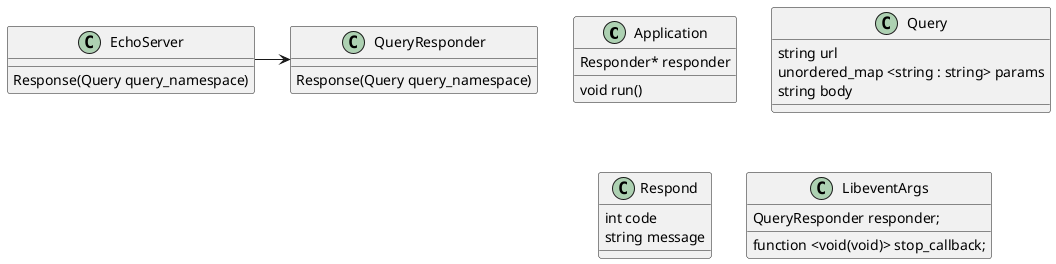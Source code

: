 @startuml
class Application
class EchoServer
class Query
class QueryResponder
class Respond

Application : void run()
Application : Responder* responder

EchoServer : Response(Query query_namespace)

LibeventArgs : QueryResponder responder;
LibeventArgs : function <void(void)> stop_callback;

Query : string url
Query : unordered_map <string : string> params
Query : string body

QueryResponder : Response(Query query_namespace)

Respond : int code
Respond : string message

EchoServer -> QueryResponder
@enduml
